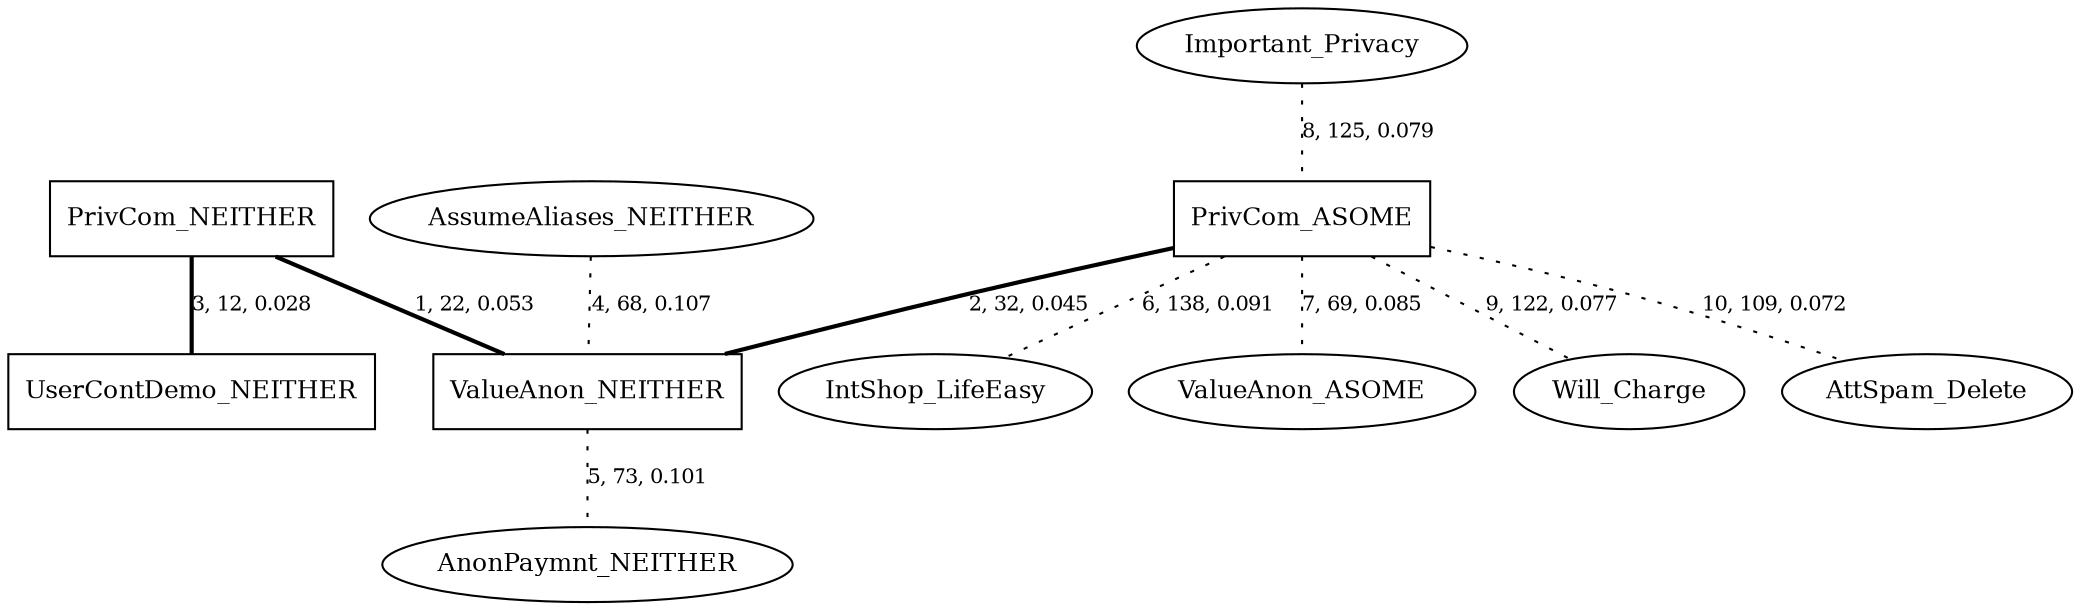 graph G{
    PrivCom_NEITHER [label="PrivCom_NEITHER", fontsize=12, shape=box];
    AssumeAliases_NEITHER [label="AssumeAliases_NEITHER", fontsize=12];
    AnonPaymnt_NEITHER [label="AnonPaymnt_NEITHER", fontsize=12];
    UserContDemo_NEITHER [label="UserContDemo_NEITHER", fontsize=12, shape=box];
    IntShop_LifeEasy [label="IntShop_LifeEasy", fontsize=12];
    Important_Privacy [label="Important_Privacy", fontsize=12];
    ValueAnon_NEITHER [label="ValueAnon_NEITHER", fontsize=12, shape=box];
    PrivCom_ASOME [label="PrivCom_ASOME", fontsize=12, shape=box];
    ValueAnon_ASOME [label="ValueAnon_ASOME", fontsize=12];
    Will_Charge [label="Will_Charge", fontsize=12];
    AttSpam_Delete [label="AttSpam_Delete", fontsize=12];
    Important_Privacy -- PrivCom_ASOME [label="8, 125, 0.079", fontsize=10, style=dotted];
    ValueAnon_NEITHER -- AnonPaymnt_NEITHER [label="5, 73, 0.101", fontsize=10, style=dotted];
    PrivCom_NEITHER -- ValueAnon_NEITHER [label="1, 22, 0.053", fontsize=10, style=bold];
    PrivCom_ASOME -- IntShop_LifeEasy [label="6, 138, 0.091", fontsize=10, style=dotted];
    PrivCom_NEITHER -- UserContDemo_NEITHER [label="3, 12, 0.028", fontsize=10, style=bold];
    PrivCom_ASOME -- AttSpam_Delete [label="10, 109, 0.072", fontsize=10, style=dotted];
    PrivCom_ASOME -- Will_Charge [label="9, 122, 0.077", fontsize=10, style=dotted];
    AssumeAliases_NEITHER -- ValueAnon_NEITHER [label="4, 68, 0.107", fontsize=10, style=dotted];
    PrivCom_ASOME -- ValueAnon_NEITHER [label="2, 32, 0.045", fontsize=10, style=bold];
    PrivCom_ASOME -- ValueAnon_ASOME [label="7, 69, 0.085", fontsize=10, style=dotted];
}
